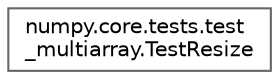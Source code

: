 digraph "Graphical Class Hierarchy"
{
 // LATEX_PDF_SIZE
  bgcolor="transparent";
  edge [fontname=Helvetica,fontsize=10,labelfontname=Helvetica,labelfontsize=10];
  node [fontname=Helvetica,fontsize=10,shape=box,height=0.2,width=0.4];
  rankdir="LR";
  Node0 [id="Node000000",label="numpy.core.tests.test\l_multiarray.TestResize",height=0.2,width=0.4,color="grey40", fillcolor="white", style="filled",URL="$d9/d20/classnumpy_1_1core_1_1tests_1_1test__multiarray_1_1TestResize.html",tooltip=" "];
}
